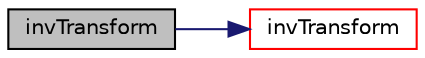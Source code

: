 digraph "invTransform"
{
  bgcolor="transparent";
  edge [fontname="Helvetica",fontsize="10",labelfontname="Helvetica",labelfontsize="10"];
  node [fontname="Helvetica",fontsize="10",shape=record];
  rankdir="LR";
  Node1389 [label="invTransform",height=0.2,width=0.4,color="black", fillcolor="grey75", style="filled", fontcolor="black"];
  Node1389 -> Node1390 [color="midnightblue",fontsize="10",style="solid",fontname="Helvetica"];
  Node1390 [label="invTransform",height=0.2,width=0.4,color="red",URL="$a26129.html#a869981ca72574db7451abd4a181223bd",tooltip="Inverse transform vectorField using transformation tensor field. "];
}
